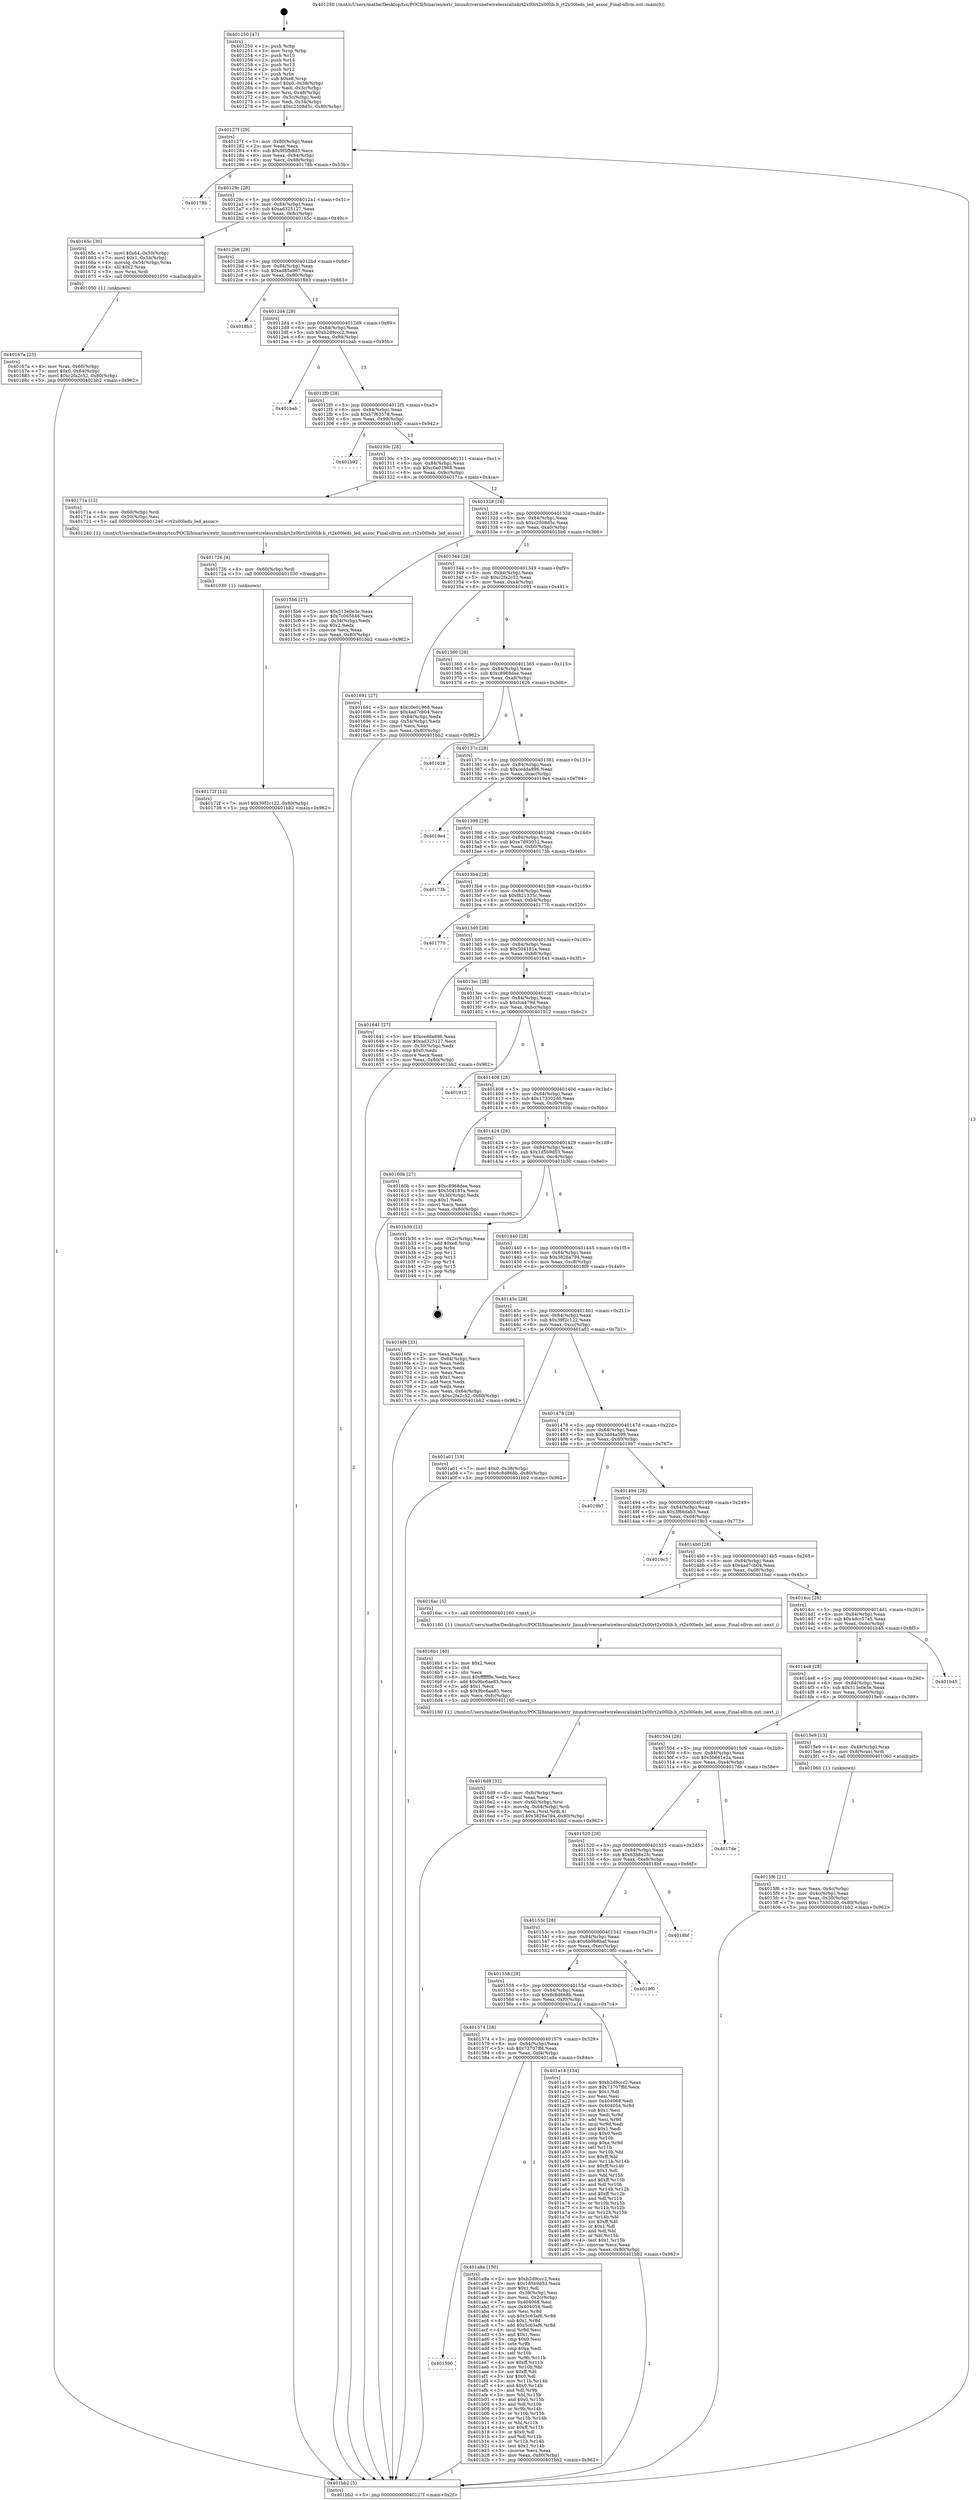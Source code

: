 digraph "0x401250" {
  label = "0x401250 (/mnt/c/Users/mathe/Desktop/tcc/POCII/binaries/extr_linuxdriversnetwirelessralinkrt2x00rt2x00lib.h_rt2x00leds_led_assoc_Final-ollvm.out::main(0))"
  labelloc = "t"
  node[shape=record]

  Entry [label="",width=0.3,height=0.3,shape=circle,fillcolor=black,style=filled]
  "0x40127f" [label="{
     0x40127f [29]\l
     | [instrs]\l
     &nbsp;&nbsp;0x40127f \<+3\>: mov -0x80(%rbp),%eax\l
     &nbsp;&nbsp;0x401282 \<+2\>: mov %eax,%ecx\l
     &nbsp;&nbsp;0x401284 \<+6\>: sub $0x9f5fb8d3,%ecx\l
     &nbsp;&nbsp;0x40128a \<+6\>: mov %eax,-0x84(%rbp)\l
     &nbsp;&nbsp;0x401290 \<+6\>: mov %ecx,-0x88(%rbp)\l
     &nbsp;&nbsp;0x401296 \<+6\>: je 000000000040178b \<main+0x53b\>\l
  }"]
  "0x40178b" [label="{
     0x40178b\l
  }", style=dashed]
  "0x40129c" [label="{
     0x40129c [28]\l
     | [instrs]\l
     &nbsp;&nbsp;0x40129c \<+5\>: jmp 00000000004012a1 \<main+0x51\>\l
     &nbsp;&nbsp;0x4012a1 \<+6\>: mov -0x84(%rbp),%eax\l
     &nbsp;&nbsp;0x4012a7 \<+5\>: sub $0xad325127,%eax\l
     &nbsp;&nbsp;0x4012ac \<+6\>: mov %eax,-0x8c(%rbp)\l
     &nbsp;&nbsp;0x4012b2 \<+6\>: je 000000000040165c \<main+0x40c\>\l
  }"]
  Exit [label="",width=0.3,height=0.3,shape=circle,fillcolor=black,style=filled,peripheries=2]
  "0x40165c" [label="{
     0x40165c [30]\l
     | [instrs]\l
     &nbsp;&nbsp;0x40165c \<+7\>: movl $0x64,-0x50(%rbp)\l
     &nbsp;&nbsp;0x401663 \<+7\>: movl $0x1,-0x54(%rbp)\l
     &nbsp;&nbsp;0x40166a \<+4\>: movslq -0x54(%rbp),%rax\l
     &nbsp;&nbsp;0x40166e \<+4\>: shl $0x2,%rax\l
     &nbsp;&nbsp;0x401672 \<+3\>: mov %rax,%rdi\l
     &nbsp;&nbsp;0x401675 \<+5\>: call 0000000000401050 \<malloc@plt\>\l
     | [calls]\l
     &nbsp;&nbsp;0x401050 \{1\} (unknown)\l
  }"]
  "0x4012b8" [label="{
     0x4012b8 [28]\l
     | [instrs]\l
     &nbsp;&nbsp;0x4012b8 \<+5\>: jmp 00000000004012bd \<main+0x6d\>\l
     &nbsp;&nbsp;0x4012bd \<+6\>: mov -0x84(%rbp),%eax\l
     &nbsp;&nbsp;0x4012c3 \<+5\>: sub $0xad85a967,%eax\l
     &nbsp;&nbsp;0x4012c8 \<+6\>: mov %eax,-0x90(%rbp)\l
     &nbsp;&nbsp;0x4012ce \<+6\>: je 00000000004018b3 \<main+0x663\>\l
  }"]
  "0x401590" [label="{
     0x401590\l
  }", style=dashed]
  "0x4018b3" [label="{
     0x4018b3\l
  }", style=dashed]
  "0x4012d4" [label="{
     0x4012d4 [28]\l
     | [instrs]\l
     &nbsp;&nbsp;0x4012d4 \<+5\>: jmp 00000000004012d9 \<main+0x89\>\l
     &nbsp;&nbsp;0x4012d9 \<+6\>: mov -0x84(%rbp),%eax\l
     &nbsp;&nbsp;0x4012df \<+5\>: sub $0xb2d9ccc2,%eax\l
     &nbsp;&nbsp;0x4012e4 \<+6\>: mov %eax,-0x94(%rbp)\l
     &nbsp;&nbsp;0x4012ea \<+6\>: je 0000000000401bab \<main+0x95b\>\l
  }"]
  "0x401a9a" [label="{
     0x401a9a [150]\l
     | [instrs]\l
     &nbsp;&nbsp;0x401a9a \<+5\>: mov $0xb2d9ccc2,%eax\l
     &nbsp;&nbsp;0x401a9f \<+5\>: mov $0x1d5b9d53,%ecx\l
     &nbsp;&nbsp;0x401aa4 \<+2\>: mov $0x1,%dl\l
     &nbsp;&nbsp;0x401aa6 \<+3\>: mov -0x38(%rbp),%esi\l
     &nbsp;&nbsp;0x401aa9 \<+3\>: mov %esi,-0x2c(%rbp)\l
     &nbsp;&nbsp;0x401aac \<+7\>: mov 0x404068,%esi\l
     &nbsp;&nbsp;0x401ab3 \<+7\>: mov 0x404054,%edi\l
     &nbsp;&nbsp;0x401aba \<+3\>: mov %esi,%r8d\l
     &nbsp;&nbsp;0x401abd \<+7\>: sub $0x5c63af6,%r8d\l
     &nbsp;&nbsp;0x401ac4 \<+4\>: sub $0x1,%r8d\l
     &nbsp;&nbsp;0x401ac8 \<+7\>: add $0x5c63af6,%r8d\l
     &nbsp;&nbsp;0x401acf \<+4\>: imul %r8d,%esi\l
     &nbsp;&nbsp;0x401ad3 \<+3\>: and $0x1,%esi\l
     &nbsp;&nbsp;0x401ad6 \<+3\>: cmp $0x0,%esi\l
     &nbsp;&nbsp;0x401ad9 \<+4\>: sete %r9b\l
     &nbsp;&nbsp;0x401add \<+3\>: cmp $0xa,%edi\l
     &nbsp;&nbsp;0x401ae0 \<+4\>: setl %r10b\l
     &nbsp;&nbsp;0x401ae4 \<+3\>: mov %r9b,%r11b\l
     &nbsp;&nbsp;0x401ae7 \<+4\>: xor $0xff,%r11b\l
     &nbsp;&nbsp;0x401aeb \<+3\>: mov %r10b,%bl\l
     &nbsp;&nbsp;0x401aee \<+3\>: xor $0xff,%bl\l
     &nbsp;&nbsp;0x401af1 \<+3\>: xor $0x0,%dl\l
     &nbsp;&nbsp;0x401af4 \<+3\>: mov %r11b,%r14b\l
     &nbsp;&nbsp;0x401af7 \<+4\>: and $0x0,%r14b\l
     &nbsp;&nbsp;0x401afb \<+3\>: and %dl,%r9b\l
     &nbsp;&nbsp;0x401afe \<+3\>: mov %bl,%r15b\l
     &nbsp;&nbsp;0x401b01 \<+4\>: and $0x0,%r15b\l
     &nbsp;&nbsp;0x401b05 \<+3\>: and %dl,%r10b\l
     &nbsp;&nbsp;0x401b08 \<+3\>: or %r9b,%r14b\l
     &nbsp;&nbsp;0x401b0b \<+3\>: or %r10b,%r15b\l
     &nbsp;&nbsp;0x401b0e \<+3\>: xor %r15b,%r14b\l
     &nbsp;&nbsp;0x401b11 \<+3\>: or %bl,%r11b\l
     &nbsp;&nbsp;0x401b14 \<+4\>: xor $0xff,%r11b\l
     &nbsp;&nbsp;0x401b18 \<+3\>: or $0x0,%dl\l
     &nbsp;&nbsp;0x401b1b \<+3\>: and %dl,%r11b\l
     &nbsp;&nbsp;0x401b1e \<+3\>: or %r11b,%r14b\l
     &nbsp;&nbsp;0x401b21 \<+4\>: test $0x1,%r14b\l
     &nbsp;&nbsp;0x401b25 \<+3\>: cmovne %ecx,%eax\l
     &nbsp;&nbsp;0x401b28 \<+3\>: mov %eax,-0x80(%rbp)\l
     &nbsp;&nbsp;0x401b2b \<+5\>: jmp 0000000000401bb2 \<main+0x962\>\l
  }"]
  "0x401bab" [label="{
     0x401bab\l
  }", style=dashed]
  "0x4012f0" [label="{
     0x4012f0 [28]\l
     | [instrs]\l
     &nbsp;&nbsp;0x4012f0 \<+5\>: jmp 00000000004012f5 \<main+0xa5\>\l
     &nbsp;&nbsp;0x4012f5 \<+6\>: mov -0x84(%rbp),%eax\l
     &nbsp;&nbsp;0x4012fb \<+5\>: sub $0xb7f63578,%eax\l
     &nbsp;&nbsp;0x401300 \<+6\>: mov %eax,-0x98(%rbp)\l
     &nbsp;&nbsp;0x401306 \<+6\>: je 0000000000401b92 \<main+0x942\>\l
  }"]
  "0x401574" [label="{
     0x401574 [28]\l
     | [instrs]\l
     &nbsp;&nbsp;0x401574 \<+5\>: jmp 0000000000401579 \<main+0x329\>\l
     &nbsp;&nbsp;0x401579 \<+6\>: mov -0x84(%rbp),%eax\l
     &nbsp;&nbsp;0x40157f \<+5\>: sub $0x73707ffd,%eax\l
     &nbsp;&nbsp;0x401584 \<+6\>: mov %eax,-0xf4(%rbp)\l
     &nbsp;&nbsp;0x40158a \<+6\>: je 0000000000401a9a \<main+0x84a\>\l
  }"]
  "0x401b92" [label="{
     0x401b92\l
  }", style=dashed]
  "0x40130c" [label="{
     0x40130c [28]\l
     | [instrs]\l
     &nbsp;&nbsp;0x40130c \<+5\>: jmp 0000000000401311 \<main+0xc1\>\l
     &nbsp;&nbsp;0x401311 \<+6\>: mov -0x84(%rbp),%eax\l
     &nbsp;&nbsp;0x401317 \<+5\>: sub $0xc0e01968,%eax\l
     &nbsp;&nbsp;0x40131c \<+6\>: mov %eax,-0x9c(%rbp)\l
     &nbsp;&nbsp;0x401322 \<+6\>: je 000000000040171a \<main+0x4ca\>\l
  }"]
  "0x401a14" [label="{
     0x401a14 [134]\l
     | [instrs]\l
     &nbsp;&nbsp;0x401a14 \<+5\>: mov $0xb2d9ccc2,%eax\l
     &nbsp;&nbsp;0x401a19 \<+5\>: mov $0x73707ffd,%ecx\l
     &nbsp;&nbsp;0x401a1e \<+2\>: mov $0x1,%dl\l
     &nbsp;&nbsp;0x401a20 \<+2\>: xor %esi,%esi\l
     &nbsp;&nbsp;0x401a22 \<+7\>: mov 0x404068,%edi\l
     &nbsp;&nbsp;0x401a29 \<+8\>: mov 0x404054,%r8d\l
     &nbsp;&nbsp;0x401a31 \<+3\>: sub $0x1,%esi\l
     &nbsp;&nbsp;0x401a34 \<+3\>: mov %edi,%r9d\l
     &nbsp;&nbsp;0x401a37 \<+3\>: add %esi,%r9d\l
     &nbsp;&nbsp;0x401a3a \<+4\>: imul %r9d,%edi\l
     &nbsp;&nbsp;0x401a3e \<+3\>: and $0x1,%edi\l
     &nbsp;&nbsp;0x401a41 \<+3\>: cmp $0x0,%edi\l
     &nbsp;&nbsp;0x401a44 \<+4\>: sete %r10b\l
     &nbsp;&nbsp;0x401a48 \<+4\>: cmp $0xa,%r8d\l
     &nbsp;&nbsp;0x401a4c \<+4\>: setl %r11b\l
     &nbsp;&nbsp;0x401a50 \<+3\>: mov %r10b,%bl\l
     &nbsp;&nbsp;0x401a53 \<+3\>: xor $0xff,%bl\l
     &nbsp;&nbsp;0x401a56 \<+3\>: mov %r11b,%r14b\l
     &nbsp;&nbsp;0x401a59 \<+4\>: xor $0xff,%r14b\l
     &nbsp;&nbsp;0x401a5d \<+3\>: xor $0x1,%dl\l
     &nbsp;&nbsp;0x401a60 \<+3\>: mov %bl,%r15b\l
     &nbsp;&nbsp;0x401a63 \<+4\>: and $0xff,%r15b\l
     &nbsp;&nbsp;0x401a67 \<+3\>: and %dl,%r10b\l
     &nbsp;&nbsp;0x401a6a \<+3\>: mov %r14b,%r12b\l
     &nbsp;&nbsp;0x401a6d \<+4\>: and $0xff,%r12b\l
     &nbsp;&nbsp;0x401a71 \<+3\>: and %dl,%r11b\l
     &nbsp;&nbsp;0x401a74 \<+3\>: or %r10b,%r15b\l
     &nbsp;&nbsp;0x401a77 \<+3\>: or %r11b,%r12b\l
     &nbsp;&nbsp;0x401a7a \<+3\>: xor %r12b,%r15b\l
     &nbsp;&nbsp;0x401a7d \<+3\>: or %r14b,%bl\l
     &nbsp;&nbsp;0x401a80 \<+3\>: xor $0xff,%bl\l
     &nbsp;&nbsp;0x401a83 \<+3\>: or $0x1,%dl\l
     &nbsp;&nbsp;0x401a86 \<+2\>: and %dl,%bl\l
     &nbsp;&nbsp;0x401a88 \<+3\>: or %bl,%r15b\l
     &nbsp;&nbsp;0x401a8b \<+4\>: test $0x1,%r15b\l
     &nbsp;&nbsp;0x401a8f \<+3\>: cmovne %ecx,%eax\l
     &nbsp;&nbsp;0x401a92 \<+3\>: mov %eax,-0x80(%rbp)\l
     &nbsp;&nbsp;0x401a95 \<+5\>: jmp 0000000000401bb2 \<main+0x962\>\l
  }"]
  "0x40171a" [label="{
     0x40171a [12]\l
     | [instrs]\l
     &nbsp;&nbsp;0x40171a \<+4\>: mov -0x60(%rbp),%rdi\l
     &nbsp;&nbsp;0x40171e \<+3\>: mov -0x50(%rbp),%esi\l
     &nbsp;&nbsp;0x401721 \<+5\>: call 0000000000401240 \<rt2x00leds_led_assoc\>\l
     | [calls]\l
     &nbsp;&nbsp;0x401240 \{1\} (/mnt/c/Users/mathe/Desktop/tcc/POCII/binaries/extr_linuxdriversnetwirelessralinkrt2x00rt2x00lib.h_rt2x00leds_led_assoc_Final-ollvm.out::rt2x00leds_led_assoc)\l
  }"]
  "0x401328" [label="{
     0x401328 [28]\l
     | [instrs]\l
     &nbsp;&nbsp;0x401328 \<+5\>: jmp 000000000040132d \<main+0xdd\>\l
     &nbsp;&nbsp;0x40132d \<+6\>: mov -0x84(%rbp),%eax\l
     &nbsp;&nbsp;0x401333 \<+5\>: sub $0xc2508d5c,%eax\l
     &nbsp;&nbsp;0x401338 \<+6\>: mov %eax,-0xa0(%rbp)\l
     &nbsp;&nbsp;0x40133e \<+6\>: je 00000000004015b6 \<main+0x366\>\l
  }"]
  "0x401558" [label="{
     0x401558 [28]\l
     | [instrs]\l
     &nbsp;&nbsp;0x401558 \<+5\>: jmp 000000000040155d \<main+0x30d\>\l
     &nbsp;&nbsp;0x40155d \<+6\>: mov -0x84(%rbp),%eax\l
     &nbsp;&nbsp;0x401563 \<+5\>: sub $0x6c8d868b,%eax\l
     &nbsp;&nbsp;0x401568 \<+6\>: mov %eax,-0xf0(%rbp)\l
     &nbsp;&nbsp;0x40156e \<+6\>: je 0000000000401a14 \<main+0x7c4\>\l
  }"]
  "0x4015b6" [label="{
     0x4015b6 [27]\l
     | [instrs]\l
     &nbsp;&nbsp;0x4015b6 \<+5\>: mov $0x513e0e3e,%eax\l
     &nbsp;&nbsp;0x4015bb \<+5\>: mov $0x7c065646,%ecx\l
     &nbsp;&nbsp;0x4015c0 \<+3\>: mov -0x34(%rbp),%edx\l
     &nbsp;&nbsp;0x4015c3 \<+3\>: cmp $0x2,%edx\l
     &nbsp;&nbsp;0x4015c6 \<+3\>: cmovne %ecx,%eax\l
     &nbsp;&nbsp;0x4015c9 \<+3\>: mov %eax,-0x80(%rbp)\l
     &nbsp;&nbsp;0x4015cc \<+5\>: jmp 0000000000401bb2 \<main+0x962\>\l
  }"]
  "0x401344" [label="{
     0x401344 [28]\l
     | [instrs]\l
     &nbsp;&nbsp;0x401344 \<+5\>: jmp 0000000000401349 \<main+0xf9\>\l
     &nbsp;&nbsp;0x401349 \<+6\>: mov -0x84(%rbp),%eax\l
     &nbsp;&nbsp;0x40134f \<+5\>: sub $0xc2fa2c52,%eax\l
     &nbsp;&nbsp;0x401354 \<+6\>: mov %eax,-0xa4(%rbp)\l
     &nbsp;&nbsp;0x40135a \<+6\>: je 0000000000401691 \<main+0x441\>\l
  }"]
  "0x401bb2" [label="{
     0x401bb2 [5]\l
     | [instrs]\l
     &nbsp;&nbsp;0x401bb2 \<+5\>: jmp 000000000040127f \<main+0x2f\>\l
  }"]
  "0x401250" [label="{
     0x401250 [47]\l
     | [instrs]\l
     &nbsp;&nbsp;0x401250 \<+1\>: push %rbp\l
     &nbsp;&nbsp;0x401251 \<+3\>: mov %rsp,%rbp\l
     &nbsp;&nbsp;0x401254 \<+2\>: push %r15\l
     &nbsp;&nbsp;0x401256 \<+2\>: push %r14\l
     &nbsp;&nbsp;0x401258 \<+2\>: push %r13\l
     &nbsp;&nbsp;0x40125a \<+2\>: push %r12\l
     &nbsp;&nbsp;0x40125c \<+1\>: push %rbx\l
     &nbsp;&nbsp;0x40125d \<+7\>: sub $0xe8,%rsp\l
     &nbsp;&nbsp;0x401264 \<+7\>: movl $0x0,-0x38(%rbp)\l
     &nbsp;&nbsp;0x40126b \<+3\>: mov %edi,-0x3c(%rbp)\l
     &nbsp;&nbsp;0x40126e \<+4\>: mov %rsi,-0x48(%rbp)\l
     &nbsp;&nbsp;0x401272 \<+3\>: mov -0x3c(%rbp),%edi\l
     &nbsp;&nbsp;0x401275 \<+3\>: mov %edi,-0x34(%rbp)\l
     &nbsp;&nbsp;0x401278 \<+7\>: movl $0xc2508d5c,-0x80(%rbp)\l
  }"]
  "0x4019f0" [label="{
     0x4019f0\l
  }", style=dashed]
  "0x401691" [label="{
     0x401691 [27]\l
     | [instrs]\l
     &nbsp;&nbsp;0x401691 \<+5\>: mov $0xc0e01968,%eax\l
     &nbsp;&nbsp;0x401696 \<+5\>: mov $0x4ad7cb04,%ecx\l
     &nbsp;&nbsp;0x40169b \<+3\>: mov -0x64(%rbp),%edx\l
     &nbsp;&nbsp;0x40169e \<+3\>: cmp -0x54(%rbp),%edx\l
     &nbsp;&nbsp;0x4016a1 \<+3\>: cmovl %ecx,%eax\l
     &nbsp;&nbsp;0x4016a4 \<+3\>: mov %eax,-0x80(%rbp)\l
     &nbsp;&nbsp;0x4016a7 \<+5\>: jmp 0000000000401bb2 \<main+0x962\>\l
  }"]
  "0x401360" [label="{
     0x401360 [28]\l
     | [instrs]\l
     &nbsp;&nbsp;0x401360 \<+5\>: jmp 0000000000401365 \<main+0x115\>\l
     &nbsp;&nbsp;0x401365 \<+6\>: mov -0x84(%rbp),%eax\l
     &nbsp;&nbsp;0x40136b \<+5\>: sub $0xc8968dee,%eax\l
     &nbsp;&nbsp;0x401370 \<+6\>: mov %eax,-0xa8(%rbp)\l
     &nbsp;&nbsp;0x401376 \<+6\>: je 0000000000401626 \<main+0x3d6\>\l
  }"]
  "0x40153c" [label="{
     0x40153c [28]\l
     | [instrs]\l
     &nbsp;&nbsp;0x40153c \<+5\>: jmp 0000000000401541 \<main+0x2f1\>\l
     &nbsp;&nbsp;0x401541 \<+6\>: mov -0x84(%rbp),%eax\l
     &nbsp;&nbsp;0x401547 \<+5\>: sub $0x6b9b8baf,%eax\l
     &nbsp;&nbsp;0x40154c \<+6\>: mov %eax,-0xec(%rbp)\l
     &nbsp;&nbsp;0x401552 \<+6\>: je 00000000004019f0 \<main+0x7a0\>\l
  }"]
  "0x401626" [label="{
     0x401626\l
  }", style=dashed]
  "0x40137c" [label="{
     0x40137c [28]\l
     | [instrs]\l
     &nbsp;&nbsp;0x40137c \<+5\>: jmp 0000000000401381 \<main+0x131\>\l
     &nbsp;&nbsp;0x401381 \<+6\>: mov -0x84(%rbp),%eax\l
     &nbsp;&nbsp;0x401387 \<+5\>: sub $0xcedda896,%eax\l
     &nbsp;&nbsp;0x40138c \<+6\>: mov %eax,-0xac(%rbp)\l
     &nbsp;&nbsp;0x401392 \<+6\>: je 00000000004019e4 \<main+0x794\>\l
  }"]
  "0x4018bf" [label="{
     0x4018bf\l
  }", style=dashed]
  "0x4019e4" [label="{
     0x4019e4\l
  }", style=dashed]
  "0x401398" [label="{
     0x401398 [28]\l
     | [instrs]\l
     &nbsp;&nbsp;0x401398 \<+5\>: jmp 000000000040139d \<main+0x14d\>\l
     &nbsp;&nbsp;0x40139d \<+6\>: mov -0x84(%rbp),%eax\l
     &nbsp;&nbsp;0x4013a3 \<+5\>: sub $0xe7d93052,%eax\l
     &nbsp;&nbsp;0x4013a8 \<+6\>: mov %eax,-0xb0(%rbp)\l
     &nbsp;&nbsp;0x4013ae \<+6\>: je 000000000040173b \<main+0x4eb\>\l
  }"]
  "0x401520" [label="{
     0x401520 [28]\l
     | [instrs]\l
     &nbsp;&nbsp;0x401520 \<+5\>: jmp 0000000000401525 \<main+0x2d5\>\l
     &nbsp;&nbsp;0x401525 \<+6\>: mov -0x84(%rbp),%eax\l
     &nbsp;&nbsp;0x40152b \<+5\>: sub $0x63b8e2fc,%eax\l
     &nbsp;&nbsp;0x401530 \<+6\>: mov %eax,-0xe8(%rbp)\l
     &nbsp;&nbsp;0x401536 \<+6\>: je 00000000004018bf \<main+0x66f\>\l
  }"]
  "0x40173b" [label="{
     0x40173b\l
  }", style=dashed]
  "0x4013b4" [label="{
     0x4013b4 [28]\l
     | [instrs]\l
     &nbsp;&nbsp;0x4013b4 \<+5\>: jmp 00000000004013b9 \<main+0x169\>\l
     &nbsp;&nbsp;0x4013b9 \<+6\>: mov -0x84(%rbp),%eax\l
     &nbsp;&nbsp;0x4013bf \<+5\>: sub $0xf821335c,%eax\l
     &nbsp;&nbsp;0x4013c4 \<+6\>: mov %eax,-0xb4(%rbp)\l
     &nbsp;&nbsp;0x4013ca \<+6\>: je 0000000000401770 \<main+0x520\>\l
  }"]
  "0x4017de" [label="{
     0x4017de\l
  }", style=dashed]
  "0x401770" [label="{
     0x401770\l
  }", style=dashed]
  "0x4013d0" [label="{
     0x4013d0 [28]\l
     | [instrs]\l
     &nbsp;&nbsp;0x4013d0 \<+5\>: jmp 00000000004013d5 \<main+0x185\>\l
     &nbsp;&nbsp;0x4013d5 \<+6\>: mov -0x84(%rbp),%eax\l
     &nbsp;&nbsp;0x4013db \<+5\>: sub $0x504181a,%eax\l
     &nbsp;&nbsp;0x4013e0 \<+6\>: mov %eax,-0xb8(%rbp)\l
     &nbsp;&nbsp;0x4013e6 \<+6\>: je 0000000000401641 \<main+0x3f1\>\l
  }"]
  "0x40172f" [label="{
     0x40172f [12]\l
     | [instrs]\l
     &nbsp;&nbsp;0x40172f \<+7\>: movl $0x39f2c122,-0x80(%rbp)\l
     &nbsp;&nbsp;0x401736 \<+5\>: jmp 0000000000401bb2 \<main+0x962\>\l
  }"]
  "0x401641" [label="{
     0x401641 [27]\l
     | [instrs]\l
     &nbsp;&nbsp;0x401641 \<+5\>: mov $0xcedda896,%eax\l
     &nbsp;&nbsp;0x401646 \<+5\>: mov $0xad325127,%ecx\l
     &nbsp;&nbsp;0x40164b \<+3\>: mov -0x30(%rbp),%edx\l
     &nbsp;&nbsp;0x40164e \<+3\>: cmp $0x0,%edx\l
     &nbsp;&nbsp;0x401651 \<+3\>: cmove %ecx,%eax\l
     &nbsp;&nbsp;0x401654 \<+3\>: mov %eax,-0x80(%rbp)\l
     &nbsp;&nbsp;0x401657 \<+5\>: jmp 0000000000401bb2 \<main+0x962\>\l
  }"]
  "0x4013ec" [label="{
     0x4013ec [28]\l
     | [instrs]\l
     &nbsp;&nbsp;0x4013ec \<+5\>: jmp 00000000004013f1 \<main+0x1a1\>\l
     &nbsp;&nbsp;0x4013f1 \<+6\>: mov -0x84(%rbp),%eax\l
     &nbsp;&nbsp;0x4013f7 \<+5\>: sub $0xfca479d,%eax\l
     &nbsp;&nbsp;0x4013fc \<+6\>: mov %eax,-0xbc(%rbp)\l
     &nbsp;&nbsp;0x401402 \<+6\>: je 0000000000401912 \<main+0x6c2\>\l
  }"]
  "0x401726" [label="{
     0x401726 [9]\l
     | [instrs]\l
     &nbsp;&nbsp;0x401726 \<+4\>: mov -0x60(%rbp),%rdi\l
     &nbsp;&nbsp;0x40172a \<+5\>: call 0000000000401030 \<free@plt\>\l
     | [calls]\l
     &nbsp;&nbsp;0x401030 \{1\} (unknown)\l
  }"]
  "0x401912" [label="{
     0x401912\l
  }", style=dashed]
  "0x401408" [label="{
     0x401408 [28]\l
     | [instrs]\l
     &nbsp;&nbsp;0x401408 \<+5\>: jmp 000000000040140d \<main+0x1bd\>\l
     &nbsp;&nbsp;0x40140d \<+6\>: mov -0x84(%rbp),%eax\l
     &nbsp;&nbsp;0x401413 \<+5\>: sub $0x173302d0,%eax\l
     &nbsp;&nbsp;0x401418 \<+6\>: mov %eax,-0xc0(%rbp)\l
     &nbsp;&nbsp;0x40141e \<+6\>: je 000000000040160b \<main+0x3bb\>\l
  }"]
  "0x4016d9" [label="{
     0x4016d9 [32]\l
     | [instrs]\l
     &nbsp;&nbsp;0x4016d9 \<+6\>: mov -0xfc(%rbp),%ecx\l
     &nbsp;&nbsp;0x4016df \<+3\>: imul %eax,%ecx\l
     &nbsp;&nbsp;0x4016e2 \<+4\>: mov -0x60(%rbp),%rsi\l
     &nbsp;&nbsp;0x4016e6 \<+4\>: movslq -0x64(%rbp),%rdi\l
     &nbsp;&nbsp;0x4016ea \<+3\>: mov %ecx,(%rsi,%rdi,4)\l
     &nbsp;&nbsp;0x4016ed \<+7\>: movl $0x3826a794,-0x80(%rbp)\l
     &nbsp;&nbsp;0x4016f4 \<+5\>: jmp 0000000000401bb2 \<main+0x962\>\l
  }"]
  "0x40160b" [label="{
     0x40160b [27]\l
     | [instrs]\l
     &nbsp;&nbsp;0x40160b \<+5\>: mov $0xc8968dee,%eax\l
     &nbsp;&nbsp;0x401610 \<+5\>: mov $0x504181a,%ecx\l
     &nbsp;&nbsp;0x401615 \<+3\>: mov -0x30(%rbp),%edx\l
     &nbsp;&nbsp;0x401618 \<+3\>: cmp $0x1,%edx\l
     &nbsp;&nbsp;0x40161b \<+3\>: cmovl %ecx,%eax\l
     &nbsp;&nbsp;0x40161e \<+3\>: mov %eax,-0x80(%rbp)\l
     &nbsp;&nbsp;0x401621 \<+5\>: jmp 0000000000401bb2 \<main+0x962\>\l
  }"]
  "0x401424" [label="{
     0x401424 [28]\l
     | [instrs]\l
     &nbsp;&nbsp;0x401424 \<+5\>: jmp 0000000000401429 \<main+0x1d9\>\l
     &nbsp;&nbsp;0x401429 \<+6\>: mov -0x84(%rbp),%eax\l
     &nbsp;&nbsp;0x40142f \<+5\>: sub $0x1d5b9d53,%eax\l
     &nbsp;&nbsp;0x401434 \<+6\>: mov %eax,-0xc4(%rbp)\l
     &nbsp;&nbsp;0x40143a \<+6\>: je 0000000000401b30 \<main+0x8e0\>\l
  }"]
  "0x4016b1" [label="{
     0x4016b1 [40]\l
     | [instrs]\l
     &nbsp;&nbsp;0x4016b1 \<+5\>: mov $0x2,%ecx\l
     &nbsp;&nbsp;0x4016b6 \<+1\>: cltd\l
     &nbsp;&nbsp;0x4016b7 \<+2\>: idiv %ecx\l
     &nbsp;&nbsp;0x4016b9 \<+6\>: imul $0xfffffffe,%edx,%ecx\l
     &nbsp;&nbsp;0x4016bf \<+6\>: add $0x9bc6ae85,%ecx\l
     &nbsp;&nbsp;0x4016c5 \<+3\>: add $0x1,%ecx\l
     &nbsp;&nbsp;0x4016c8 \<+6\>: sub $0x9bc6ae85,%ecx\l
     &nbsp;&nbsp;0x4016ce \<+6\>: mov %ecx,-0xfc(%rbp)\l
     &nbsp;&nbsp;0x4016d4 \<+5\>: call 0000000000401160 \<next_i\>\l
     | [calls]\l
     &nbsp;&nbsp;0x401160 \{1\} (/mnt/c/Users/mathe/Desktop/tcc/POCII/binaries/extr_linuxdriversnetwirelessralinkrt2x00rt2x00lib.h_rt2x00leds_led_assoc_Final-ollvm.out::next_i)\l
  }"]
  "0x401b30" [label="{
     0x401b30 [21]\l
     | [instrs]\l
     &nbsp;&nbsp;0x401b30 \<+3\>: mov -0x2c(%rbp),%eax\l
     &nbsp;&nbsp;0x401b33 \<+7\>: add $0xe8,%rsp\l
     &nbsp;&nbsp;0x401b3a \<+1\>: pop %rbx\l
     &nbsp;&nbsp;0x401b3b \<+2\>: pop %r12\l
     &nbsp;&nbsp;0x401b3d \<+2\>: pop %r13\l
     &nbsp;&nbsp;0x401b3f \<+2\>: pop %r14\l
     &nbsp;&nbsp;0x401b41 \<+2\>: pop %r15\l
     &nbsp;&nbsp;0x401b43 \<+1\>: pop %rbp\l
     &nbsp;&nbsp;0x401b44 \<+1\>: ret\l
  }"]
  "0x401440" [label="{
     0x401440 [28]\l
     | [instrs]\l
     &nbsp;&nbsp;0x401440 \<+5\>: jmp 0000000000401445 \<main+0x1f5\>\l
     &nbsp;&nbsp;0x401445 \<+6\>: mov -0x84(%rbp),%eax\l
     &nbsp;&nbsp;0x40144b \<+5\>: sub $0x3826a794,%eax\l
     &nbsp;&nbsp;0x401450 \<+6\>: mov %eax,-0xc8(%rbp)\l
     &nbsp;&nbsp;0x401456 \<+6\>: je 00000000004016f9 \<main+0x4a9\>\l
  }"]
  "0x40167a" [label="{
     0x40167a [23]\l
     | [instrs]\l
     &nbsp;&nbsp;0x40167a \<+4\>: mov %rax,-0x60(%rbp)\l
     &nbsp;&nbsp;0x40167e \<+7\>: movl $0x0,-0x64(%rbp)\l
     &nbsp;&nbsp;0x401685 \<+7\>: movl $0xc2fa2c52,-0x80(%rbp)\l
     &nbsp;&nbsp;0x40168c \<+5\>: jmp 0000000000401bb2 \<main+0x962\>\l
  }"]
  "0x4016f9" [label="{
     0x4016f9 [33]\l
     | [instrs]\l
     &nbsp;&nbsp;0x4016f9 \<+2\>: xor %eax,%eax\l
     &nbsp;&nbsp;0x4016fb \<+3\>: mov -0x64(%rbp),%ecx\l
     &nbsp;&nbsp;0x4016fe \<+2\>: mov %eax,%edx\l
     &nbsp;&nbsp;0x401700 \<+2\>: sub %ecx,%edx\l
     &nbsp;&nbsp;0x401702 \<+2\>: mov %eax,%ecx\l
     &nbsp;&nbsp;0x401704 \<+3\>: sub $0x1,%ecx\l
     &nbsp;&nbsp;0x401707 \<+2\>: add %ecx,%edx\l
     &nbsp;&nbsp;0x401709 \<+2\>: sub %edx,%eax\l
     &nbsp;&nbsp;0x40170b \<+3\>: mov %eax,-0x64(%rbp)\l
     &nbsp;&nbsp;0x40170e \<+7\>: movl $0xc2fa2c52,-0x80(%rbp)\l
     &nbsp;&nbsp;0x401715 \<+5\>: jmp 0000000000401bb2 \<main+0x962\>\l
  }"]
  "0x40145c" [label="{
     0x40145c [28]\l
     | [instrs]\l
     &nbsp;&nbsp;0x40145c \<+5\>: jmp 0000000000401461 \<main+0x211\>\l
     &nbsp;&nbsp;0x401461 \<+6\>: mov -0x84(%rbp),%eax\l
     &nbsp;&nbsp;0x401467 \<+5\>: sub $0x39f2c122,%eax\l
     &nbsp;&nbsp;0x40146c \<+6\>: mov %eax,-0xcc(%rbp)\l
     &nbsp;&nbsp;0x401472 \<+6\>: je 0000000000401a01 \<main+0x7b1\>\l
  }"]
  "0x4015f6" [label="{
     0x4015f6 [21]\l
     | [instrs]\l
     &nbsp;&nbsp;0x4015f6 \<+3\>: mov %eax,-0x4c(%rbp)\l
     &nbsp;&nbsp;0x4015f9 \<+3\>: mov -0x4c(%rbp),%eax\l
     &nbsp;&nbsp;0x4015fc \<+3\>: mov %eax,-0x30(%rbp)\l
     &nbsp;&nbsp;0x4015ff \<+7\>: movl $0x173302d0,-0x80(%rbp)\l
     &nbsp;&nbsp;0x401606 \<+5\>: jmp 0000000000401bb2 \<main+0x962\>\l
  }"]
  "0x401a01" [label="{
     0x401a01 [19]\l
     | [instrs]\l
     &nbsp;&nbsp;0x401a01 \<+7\>: movl $0x0,-0x38(%rbp)\l
     &nbsp;&nbsp;0x401a08 \<+7\>: movl $0x6c8d868b,-0x80(%rbp)\l
     &nbsp;&nbsp;0x401a0f \<+5\>: jmp 0000000000401bb2 \<main+0x962\>\l
  }"]
  "0x401478" [label="{
     0x401478 [28]\l
     | [instrs]\l
     &nbsp;&nbsp;0x401478 \<+5\>: jmp 000000000040147d \<main+0x22d\>\l
     &nbsp;&nbsp;0x40147d \<+6\>: mov -0x84(%rbp),%eax\l
     &nbsp;&nbsp;0x401483 \<+5\>: sub $0x3dd4a599,%eax\l
     &nbsp;&nbsp;0x401488 \<+6\>: mov %eax,-0xd0(%rbp)\l
     &nbsp;&nbsp;0x40148e \<+6\>: je 00000000004019b7 \<main+0x767\>\l
  }"]
  "0x401504" [label="{
     0x401504 [28]\l
     | [instrs]\l
     &nbsp;&nbsp;0x401504 \<+5\>: jmp 0000000000401509 \<main+0x2b9\>\l
     &nbsp;&nbsp;0x401509 \<+6\>: mov -0x84(%rbp),%eax\l
     &nbsp;&nbsp;0x40150f \<+5\>: sub $0x5b661e2a,%eax\l
     &nbsp;&nbsp;0x401514 \<+6\>: mov %eax,-0xe4(%rbp)\l
     &nbsp;&nbsp;0x40151a \<+6\>: je 00000000004017de \<main+0x58e\>\l
  }"]
  "0x4019b7" [label="{
     0x4019b7\l
  }", style=dashed]
  "0x401494" [label="{
     0x401494 [28]\l
     | [instrs]\l
     &nbsp;&nbsp;0x401494 \<+5\>: jmp 0000000000401499 \<main+0x249\>\l
     &nbsp;&nbsp;0x401499 \<+6\>: mov -0x84(%rbp),%eax\l
     &nbsp;&nbsp;0x40149f \<+5\>: sub $0x3f66dab3,%eax\l
     &nbsp;&nbsp;0x4014a4 \<+6\>: mov %eax,-0xd4(%rbp)\l
     &nbsp;&nbsp;0x4014aa \<+6\>: je 00000000004019c3 \<main+0x773\>\l
  }"]
  "0x4015e9" [label="{
     0x4015e9 [13]\l
     | [instrs]\l
     &nbsp;&nbsp;0x4015e9 \<+4\>: mov -0x48(%rbp),%rax\l
     &nbsp;&nbsp;0x4015ed \<+4\>: mov 0x8(%rax),%rdi\l
     &nbsp;&nbsp;0x4015f1 \<+5\>: call 0000000000401060 \<atoi@plt\>\l
     | [calls]\l
     &nbsp;&nbsp;0x401060 \{1\} (unknown)\l
  }"]
  "0x4019c3" [label="{
     0x4019c3\l
  }", style=dashed]
  "0x4014b0" [label="{
     0x4014b0 [28]\l
     | [instrs]\l
     &nbsp;&nbsp;0x4014b0 \<+5\>: jmp 00000000004014b5 \<main+0x265\>\l
     &nbsp;&nbsp;0x4014b5 \<+6\>: mov -0x84(%rbp),%eax\l
     &nbsp;&nbsp;0x4014bb \<+5\>: sub $0x4ad7cb04,%eax\l
     &nbsp;&nbsp;0x4014c0 \<+6\>: mov %eax,-0xd8(%rbp)\l
     &nbsp;&nbsp;0x4014c6 \<+6\>: je 00000000004016ac \<main+0x45c\>\l
  }"]
  "0x4014e8" [label="{
     0x4014e8 [28]\l
     | [instrs]\l
     &nbsp;&nbsp;0x4014e8 \<+5\>: jmp 00000000004014ed \<main+0x29d\>\l
     &nbsp;&nbsp;0x4014ed \<+6\>: mov -0x84(%rbp),%eax\l
     &nbsp;&nbsp;0x4014f3 \<+5\>: sub $0x513e0e3e,%eax\l
     &nbsp;&nbsp;0x4014f8 \<+6\>: mov %eax,-0xe0(%rbp)\l
     &nbsp;&nbsp;0x4014fe \<+6\>: je 00000000004015e9 \<main+0x399\>\l
  }"]
  "0x4016ac" [label="{
     0x4016ac [5]\l
     | [instrs]\l
     &nbsp;&nbsp;0x4016ac \<+5\>: call 0000000000401160 \<next_i\>\l
     | [calls]\l
     &nbsp;&nbsp;0x401160 \{1\} (/mnt/c/Users/mathe/Desktop/tcc/POCII/binaries/extr_linuxdriversnetwirelessralinkrt2x00rt2x00lib.h_rt2x00leds_led_assoc_Final-ollvm.out::next_i)\l
  }"]
  "0x4014cc" [label="{
     0x4014cc [28]\l
     | [instrs]\l
     &nbsp;&nbsp;0x4014cc \<+5\>: jmp 00000000004014d1 \<main+0x281\>\l
     &nbsp;&nbsp;0x4014d1 \<+6\>: mov -0x84(%rbp),%eax\l
     &nbsp;&nbsp;0x4014d7 \<+5\>: sub $0x4dcc57a5,%eax\l
     &nbsp;&nbsp;0x4014dc \<+6\>: mov %eax,-0xdc(%rbp)\l
     &nbsp;&nbsp;0x4014e2 \<+6\>: je 0000000000401b45 \<main+0x8f5\>\l
  }"]
  "0x401b45" [label="{
     0x401b45\l
  }", style=dashed]
  Entry -> "0x401250" [label=" 1"]
  "0x40127f" -> "0x40178b" [label=" 0"]
  "0x40127f" -> "0x40129c" [label=" 14"]
  "0x401b30" -> Exit [label=" 1"]
  "0x40129c" -> "0x40165c" [label=" 1"]
  "0x40129c" -> "0x4012b8" [label=" 13"]
  "0x401a9a" -> "0x401bb2" [label=" 1"]
  "0x4012b8" -> "0x4018b3" [label=" 0"]
  "0x4012b8" -> "0x4012d4" [label=" 13"]
  "0x401574" -> "0x401590" [label=" 0"]
  "0x4012d4" -> "0x401bab" [label=" 0"]
  "0x4012d4" -> "0x4012f0" [label=" 13"]
  "0x401574" -> "0x401a9a" [label=" 1"]
  "0x4012f0" -> "0x401b92" [label=" 0"]
  "0x4012f0" -> "0x40130c" [label=" 13"]
  "0x401a14" -> "0x401bb2" [label=" 1"]
  "0x40130c" -> "0x40171a" [label=" 1"]
  "0x40130c" -> "0x401328" [label=" 12"]
  "0x401558" -> "0x401574" [label=" 1"]
  "0x401328" -> "0x4015b6" [label=" 1"]
  "0x401328" -> "0x401344" [label=" 11"]
  "0x4015b6" -> "0x401bb2" [label=" 1"]
  "0x401250" -> "0x40127f" [label=" 1"]
  "0x401bb2" -> "0x40127f" [label=" 13"]
  "0x401558" -> "0x401a14" [label=" 1"]
  "0x401344" -> "0x401691" [label=" 2"]
  "0x401344" -> "0x401360" [label=" 9"]
  "0x40153c" -> "0x401558" [label=" 2"]
  "0x401360" -> "0x401626" [label=" 0"]
  "0x401360" -> "0x40137c" [label=" 9"]
  "0x40153c" -> "0x4019f0" [label=" 0"]
  "0x40137c" -> "0x4019e4" [label=" 0"]
  "0x40137c" -> "0x401398" [label=" 9"]
  "0x401520" -> "0x40153c" [label=" 2"]
  "0x401398" -> "0x40173b" [label=" 0"]
  "0x401398" -> "0x4013b4" [label=" 9"]
  "0x401520" -> "0x4018bf" [label=" 0"]
  "0x4013b4" -> "0x401770" [label=" 0"]
  "0x4013b4" -> "0x4013d0" [label=" 9"]
  "0x401504" -> "0x401520" [label=" 2"]
  "0x4013d0" -> "0x401641" [label=" 1"]
  "0x4013d0" -> "0x4013ec" [label=" 8"]
  "0x401504" -> "0x4017de" [label=" 0"]
  "0x4013ec" -> "0x401912" [label=" 0"]
  "0x4013ec" -> "0x401408" [label=" 8"]
  "0x401a01" -> "0x401bb2" [label=" 1"]
  "0x401408" -> "0x40160b" [label=" 1"]
  "0x401408" -> "0x401424" [label=" 7"]
  "0x40172f" -> "0x401bb2" [label=" 1"]
  "0x401424" -> "0x401b30" [label=" 1"]
  "0x401424" -> "0x401440" [label=" 6"]
  "0x401726" -> "0x40172f" [label=" 1"]
  "0x401440" -> "0x4016f9" [label=" 1"]
  "0x401440" -> "0x40145c" [label=" 5"]
  "0x40171a" -> "0x401726" [label=" 1"]
  "0x40145c" -> "0x401a01" [label=" 1"]
  "0x40145c" -> "0x401478" [label=" 4"]
  "0x4016f9" -> "0x401bb2" [label=" 1"]
  "0x401478" -> "0x4019b7" [label=" 0"]
  "0x401478" -> "0x401494" [label=" 4"]
  "0x4016d9" -> "0x401bb2" [label=" 1"]
  "0x401494" -> "0x4019c3" [label=" 0"]
  "0x401494" -> "0x4014b0" [label=" 4"]
  "0x4016b1" -> "0x4016d9" [label=" 1"]
  "0x4014b0" -> "0x4016ac" [label=" 1"]
  "0x4014b0" -> "0x4014cc" [label=" 3"]
  "0x401691" -> "0x401bb2" [label=" 2"]
  "0x4014cc" -> "0x401b45" [label=" 0"]
  "0x4014cc" -> "0x4014e8" [label=" 3"]
  "0x4016ac" -> "0x4016b1" [label=" 1"]
  "0x4014e8" -> "0x4015e9" [label=" 1"]
  "0x4014e8" -> "0x401504" [label=" 2"]
  "0x4015e9" -> "0x4015f6" [label=" 1"]
  "0x4015f6" -> "0x401bb2" [label=" 1"]
  "0x40160b" -> "0x401bb2" [label=" 1"]
  "0x401641" -> "0x401bb2" [label=" 1"]
  "0x40165c" -> "0x40167a" [label=" 1"]
  "0x40167a" -> "0x401bb2" [label=" 1"]
}

